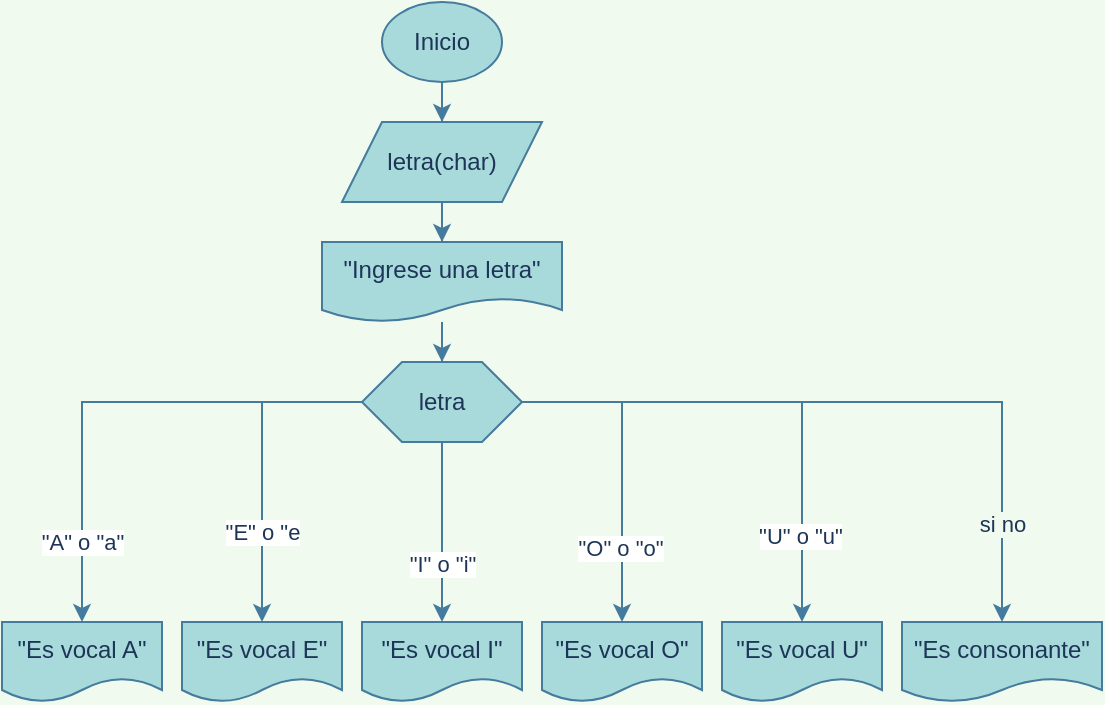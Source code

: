 <mxfile version="20.3.7" type="github">
  <diagram id="QetNZu9lBk5ZxA49GhLI" name="Página-1">
    <mxGraphModel dx="748" dy="631" grid="1" gridSize="10" guides="1" tooltips="1" connect="1" arrows="1" fold="1" page="1" pageScale="1" pageWidth="827" pageHeight="1169" background="#F1FAEE" math="0" shadow="0">
      <root>
        <mxCell id="0" />
        <mxCell id="1" parent="0" />
        <mxCell id="b4idZeVpT12lrrYzvxUy-3" value="" style="edgeStyle=orthogonalEdgeStyle;rounded=0;orthogonalLoop=1;jettySize=auto;html=1;strokeColor=#457B9D;fontColor=#1D3557;labelBackgroundColor=#F1FAEE;" edge="1" parent="1" source="b4idZeVpT12lrrYzvxUy-1" target="b4idZeVpT12lrrYzvxUy-2">
          <mxGeometry relative="1" as="geometry" />
        </mxCell>
        <mxCell id="b4idZeVpT12lrrYzvxUy-1" value="Inicio" style="ellipse;whiteSpace=wrap;html=1;fillColor=#A8DADC;strokeColor=#457B9D;fontColor=#1D3557;" vertex="1" parent="1">
          <mxGeometry x="370" y="40" width="60" height="40" as="geometry" />
        </mxCell>
        <mxCell id="b4idZeVpT12lrrYzvxUy-7" value="" style="edgeStyle=orthogonalEdgeStyle;rounded=0;orthogonalLoop=1;jettySize=auto;html=1;strokeColor=#457B9D;fontColor=#1D3557;labelBackgroundColor=#F1FAEE;" edge="1" parent="1" source="b4idZeVpT12lrrYzvxUy-2" target="b4idZeVpT12lrrYzvxUy-6">
          <mxGeometry relative="1" as="geometry" />
        </mxCell>
        <mxCell id="b4idZeVpT12lrrYzvxUy-2" value="letra(char)" style="shape=parallelogram;perimeter=parallelogramPerimeter;whiteSpace=wrap;html=1;fixedSize=1;fillColor=#A8DADC;strokeColor=#457B9D;fontColor=#1D3557;" vertex="1" parent="1">
          <mxGeometry x="350" y="100" width="100" height="40" as="geometry" />
        </mxCell>
        <mxCell id="b4idZeVpT12lrrYzvxUy-9" value="" style="edgeStyle=orthogonalEdgeStyle;rounded=0;orthogonalLoop=1;jettySize=auto;html=1;entryX=0.5;entryY=0;entryDx=0;entryDy=0;strokeColor=#457B9D;fontColor=#1D3557;labelBackgroundColor=#F1FAEE;" edge="1" parent="1" source="b4idZeVpT12lrrYzvxUy-6" target="b4idZeVpT12lrrYzvxUy-10">
          <mxGeometry relative="1" as="geometry">
            <mxPoint x="400" y="220" as="targetPoint" />
          </mxGeometry>
        </mxCell>
        <mxCell id="b4idZeVpT12lrrYzvxUy-6" value="&quot;Ingrese una letra&quot;" style="shape=document;whiteSpace=wrap;html=1;boundedLbl=1;fillColor=#A8DADC;strokeColor=#457B9D;fontColor=#1D3557;" vertex="1" parent="1">
          <mxGeometry x="340" y="160" width="120" height="40" as="geometry" />
        </mxCell>
        <mxCell id="b4idZeVpT12lrrYzvxUy-12" value="" style="edgeStyle=orthogonalEdgeStyle;rounded=0;orthogonalLoop=1;jettySize=auto;html=1;strokeColor=#457B9D;fontColor=#1D3557;labelBackgroundColor=#F1FAEE;entryX=0.5;entryY=0;entryDx=0;entryDy=0;" edge="1" parent="1" source="b4idZeVpT12lrrYzvxUy-10" target="b4idZeVpT12lrrYzvxUy-17">
          <mxGeometry relative="1" as="geometry">
            <mxPoint x="220" y="280" as="targetPoint" />
          </mxGeometry>
        </mxCell>
        <mxCell id="b4idZeVpT12lrrYzvxUy-38" value="&quot;A&quot; o &quot;a&quot;" style="edgeLabel;html=1;align=center;verticalAlign=middle;resizable=0;points=[];fontColor=#1D3557;" vertex="1" connectable="0" parent="b4idZeVpT12lrrYzvxUy-12">
          <mxGeometry x="0.681" relative="1" as="geometry">
            <mxPoint as="offset" />
          </mxGeometry>
        </mxCell>
        <mxCell id="b4idZeVpT12lrrYzvxUy-16" value="" style="edgeStyle=orthogonalEdgeStyle;rounded=0;orthogonalLoop=1;jettySize=auto;html=1;strokeColor=#457B9D;fontColor=#1D3557;labelBackgroundColor=#F1FAEE;entryX=0.5;entryY=0;entryDx=0;entryDy=0;" edge="1" parent="1" source="b4idZeVpT12lrrYzvxUy-10" target="b4idZeVpT12lrrYzvxUy-19">
          <mxGeometry relative="1" as="geometry">
            <mxPoint x="310" y="280" as="targetPoint" />
          </mxGeometry>
        </mxCell>
        <mxCell id="b4idZeVpT12lrrYzvxUy-39" value="&quot;E&quot; o &quot;e" style="edgeLabel;html=1;align=center;verticalAlign=middle;resizable=0;points=[];fontColor=#1D3557;" vertex="1" connectable="0" parent="b4idZeVpT12lrrYzvxUy-16">
          <mxGeometry x="0.43" relative="1" as="geometry">
            <mxPoint as="offset" />
          </mxGeometry>
        </mxCell>
        <mxCell id="b4idZeVpT12lrrYzvxUy-22" value="" style="edgeStyle=orthogonalEdgeStyle;rounded=0;orthogonalLoop=1;jettySize=auto;html=1;strokeColor=#457B9D;fontColor=#1D3557;labelBackgroundColor=#F1FAEE;entryX=0.5;entryY=0;entryDx=0;entryDy=0;" edge="1" parent="1" source="b4idZeVpT12lrrYzvxUy-10" target="b4idZeVpT12lrrYzvxUy-23">
          <mxGeometry relative="1" as="geometry">
            <mxPoint x="400" y="280" as="targetPoint" />
          </mxGeometry>
        </mxCell>
        <mxCell id="b4idZeVpT12lrrYzvxUy-40" value="&quot;I&quot; o &quot;i&quot;" style="edgeLabel;html=1;align=center;verticalAlign=middle;resizable=0;points=[];fontColor=#1D3557;" vertex="1" connectable="0" parent="b4idZeVpT12lrrYzvxUy-22">
          <mxGeometry x="0.343" relative="1" as="geometry">
            <mxPoint as="offset" />
          </mxGeometry>
        </mxCell>
        <mxCell id="b4idZeVpT12lrrYzvxUy-26" value="" style="edgeStyle=orthogonalEdgeStyle;rounded=0;orthogonalLoop=1;jettySize=auto;html=1;strokeColor=#457B9D;fontColor=#1D3557;labelBackgroundColor=#F1FAEE;entryX=0.5;entryY=0;entryDx=0;entryDy=0;" edge="1" parent="1" source="b4idZeVpT12lrrYzvxUy-10" target="b4idZeVpT12lrrYzvxUy-27">
          <mxGeometry relative="1" as="geometry">
            <mxPoint x="490" y="280" as="targetPoint" />
          </mxGeometry>
        </mxCell>
        <mxCell id="b4idZeVpT12lrrYzvxUy-41" value="&quot;O&quot; o &quot;o&quot;" style="edgeLabel;html=1;align=center;verticalAlign=middle;resizable=0;points=[];fontColor=#1D3557;" vertex="1" connectable="0" parent="b4idZeVpT12lrrYzvxUy-26">
          <mxGeometry x="0.53" y="-1" relative="1" as="geometry">
            <mxPoint as="offset" />
          </mxGeometry>
        </mxCell>
        <mxCell id="b4idZeVpT12lrrYzvxUy-30" value="" style="edgeStyle=orthogonalEdgeStyle;rounded=0;orthogonalLoop=1;jettySize=auto;html=1;strokeColor=#457B9D;fontColor=#1D3557;labelBackgroundColor=#F1FAEE;entryX=0.5;entryY=0;entryDx=0;entryDy=0;" edge="1" parent="1" source="b4idZeVpT12lrrYzvxUy-10" target="b4idZeVpT12lrrYzvxUy-31">
          <mxGeometry relative="1" as="geometry">
            <mxPoint x="580" y="280" as="targetPoint" />
          </mxGeometry>
        </mxCell>
        <mxCell id="b4idZeVpT12lrrYzvxUy-42" value="&quot;U&quot; o &quot;u&quot;" style="edgeLabel;html=1;align=center;verticalAlign=middle;resizable=0;points=[];fontColor=#1D3557;" vertex="1" connectable="0" parent="b4idZeVpT12lrrYzvxUy-30">
          <mxGeometry x="0.654" y="-1" relative="1" as="geometry">
            <mxPoint as="offset" />
          </mxGeometry>
        </mxCell>
        <mxCell id="b4idZeVpT12lrrYzvxUy-36" value="" style="edgeStyle=orthogonalEdgeStyle;rounded=0;orthogonalLoop=1;jettySize=auto;html=1;strokeColor=#457B9D;fontColor=#1D3557;labelBackgroundColor=#F1FAEE;" edge="1" parent="1" source="b4idZeVpT12lrrYzvxUy-10" target="b4idZeVpT12lrrYzvxUy-35">
          <mxGeometry relative="1" as="geometry" />
        </mxCell>
        <mxCell id="b4idZeVpT12lrrYzvxUy-37" value="si no" style="edgeLabel;html=1;align=center;verticalAlign=middle;resizable=0;points=[];fontColor=#1D3557;labelBackgroundColor=#F1FAEE;" vertex="1" connectable="0" parent="b4idZeVpT12lrrYzvxUy-36">
          <mxGeometry x="0.425" y="-1" relative="1" as="geometry">
            <mxPoint x="1" y="51" as="offset" />
          </mxGeometry>
        </mxCell>
        <mxCell id="b4idZeVpT12lrrYzvxUy-10" value="letra" style="shape=hexagon;perimeter=hexagonPerimeter2;whiteSpace=wrap;html=1;fixedSize=1;fillColor=#A8DADC;strokeColor=#457B9D;fontColor=#1D3557;" vertex="1" parent="1">
          <mxGeometry x="360" y="220" width="80" height="40" as="geometry" />
        </mxCell>
        <mxCell id="b4idZeVpT12lrrYzvxUy-17" value="&quot;Es vocal A&quot;" style="shape=document;whiteSpace=wrap;html=1;boundedLbl=1;fillColor=#A8DADC;strokeColor=#457B9D;fontColor=#1D3557;" vertex="1" parent="1">
          <mxGeometry x="180" y="350" width="80" height="40" as="geometry" />
        </mxCell>
        <mxCell id="b4idZeVpT12lrrYzvxUy-19" value="&quot;Es vocal E&quot;" style="shape=document;whiteSpace=wrap;html=1;boundedLbl=1;fillColor=#A8DADC;strokeColor=#457B9D;fontColor=#1D3557;" vertex="1" parent="1">
          <mxGeometry x="270" y="350" width="80" height="40" as="geometry" />
        </mxCell>
        <mxCell id="b4idZeVpT12lrrYzvxUy-23" value="&quot;Es vocal I&quot;" style="shape=document;whiteSpace=wrap;html=1;boundedLbl=1;fillColor=#A8DADC;strokeColor=#457B9D;fontColor=#1D3557;" vertex="1" parent="1">
          <mxGeometry x="360" y="350" width="80" height="40" as="geometry" />
        </mxCell>
        <mxCell id="b4idZeVpT12lrrYzvxUy-27" value="&quot;Es vocal O&quot;" style="shape=document;whiteSpace=wrap;html=1;boundedLbl=1;fillColor=#A8DADC;strokeColor=#457B9D;fontColor=#1D3557;" vertex="1" parent="1">
          <mxGeometry x="450" y="350" width="80" height="40" as="geometry" />
        </mxCell>
        <mxCell id="b4idZeVpT12lrrYzvxUy-31" value="&quot;Es vocal U&quot;" style="shape=document;whiteSpace=wrap;html=1;boundedLbl=1;fillColor=#A8DADC;strokeColor=#457B9D;fontColor=#1D3557;" vertex="1" parent="1">
          <mxGeometry x="540" y="350" width="80" height="40" as="geometry" />
        </mxCell>
        <mxCell id="b4idZeVpT12lrrYzvxUy-35" value="&quot;Es consonante&quot;" style="shape=document;whiteSpace=wrap;html=1;boundedLbl=1;fillColor=#A8DADC;strokeColor=#457B9D;fontColor=#1D3557;" vertex="1" parent="1">
          <mxGeometry x="630" y="350" width="100" height="40" as="geometry" />
        </mxCell>
      </root>
    </mxGraphModel>
  </diagram>
</mxfile>
